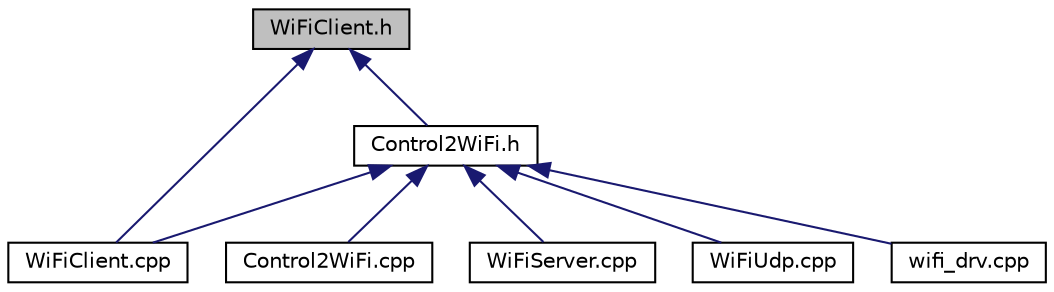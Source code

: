 digraph "WiFiClient.h"
{
 // LATEX_PDF_SIZE
  edge [fontname="Helvetica",fontsize="10",labelfontname="Helvetica",labelfontsize="10"];
  node [fontname="Helvetica",fontsize="10",shape=record];
  Node5 [label="WiFiClient.h",height=0.2,width=0.4,color="black", fillcolor="grey75", style="filled", fontcolor="black",tooltip=" "];
  Node5 -> Node6 [dir="back",color="midnightblue",fontsize="10",style="solid",fontname="Helvetica"];
  Node6 [label="Control2WiFi.h",height=0.2,width=0.4,color="black", fillcolor="white", style="filled",URL="$Control2WiFi_8h.html",tooltip=" "];
  Node6 -> Node7 [dir="back",color="midnightblue",fontsize="10",style="solid",fontname="Helvetica"];
  Node7 [label="Control2WiFi.cpp",height=0.2,width=0.4,color="black", fillcolor="white", style="filled",URL="$Control2WiFi_8cpp.html",tooltip=" "];
  Node6 -> Node8 [dir="back",color="midnightblue",fontsize="10",style="solid",fontname="Helvetica"];
  Node8 [label="WiFiClient.cpp",height=0.2,width=0.4,color="black", fillcolor="white", style="filled",URL="$WiFiClient_8cpp.html",tooltip=" "];
  Node6 -> Node9 [dir="back",color="midnightblue",fontsize="10",style="solid",fontname="Helvetica"];
  Node9 [label="WiFiServer.cpp",height=0.2,width=0.4,color="black", fillcolor="white", style="filled",URL="$WiFiServer_8cpp.html",tooltip=" "];
  Node6 -> Node10 [dir="back",color="midnightblue",fontsize="10",style="solid",fontname="Helvetica"];
  Node10 [label="WiFiUdp.cpp",height=0.2,width=0.4,color="black", fillcolor="white", style="filled",URL="$WiFiUdp_8cpp.html",tooltip=" "];
  Node6 -> Node11 [dir="back",color="midnightblue",fontsize="10",style="solid",fontname="Helvetica"];
  Node11 [label="wifi_drv.cpp",height=0.2,width=0.4,color="black", fillcolor="white", style="filled",URL="$wifi__drv_8cpp.html",tooltip=" "];
  Node5 -> Node8 [dir="back",color="midnightblue",fontsize="10",style="solid",fontname="Helvetica"];
}
